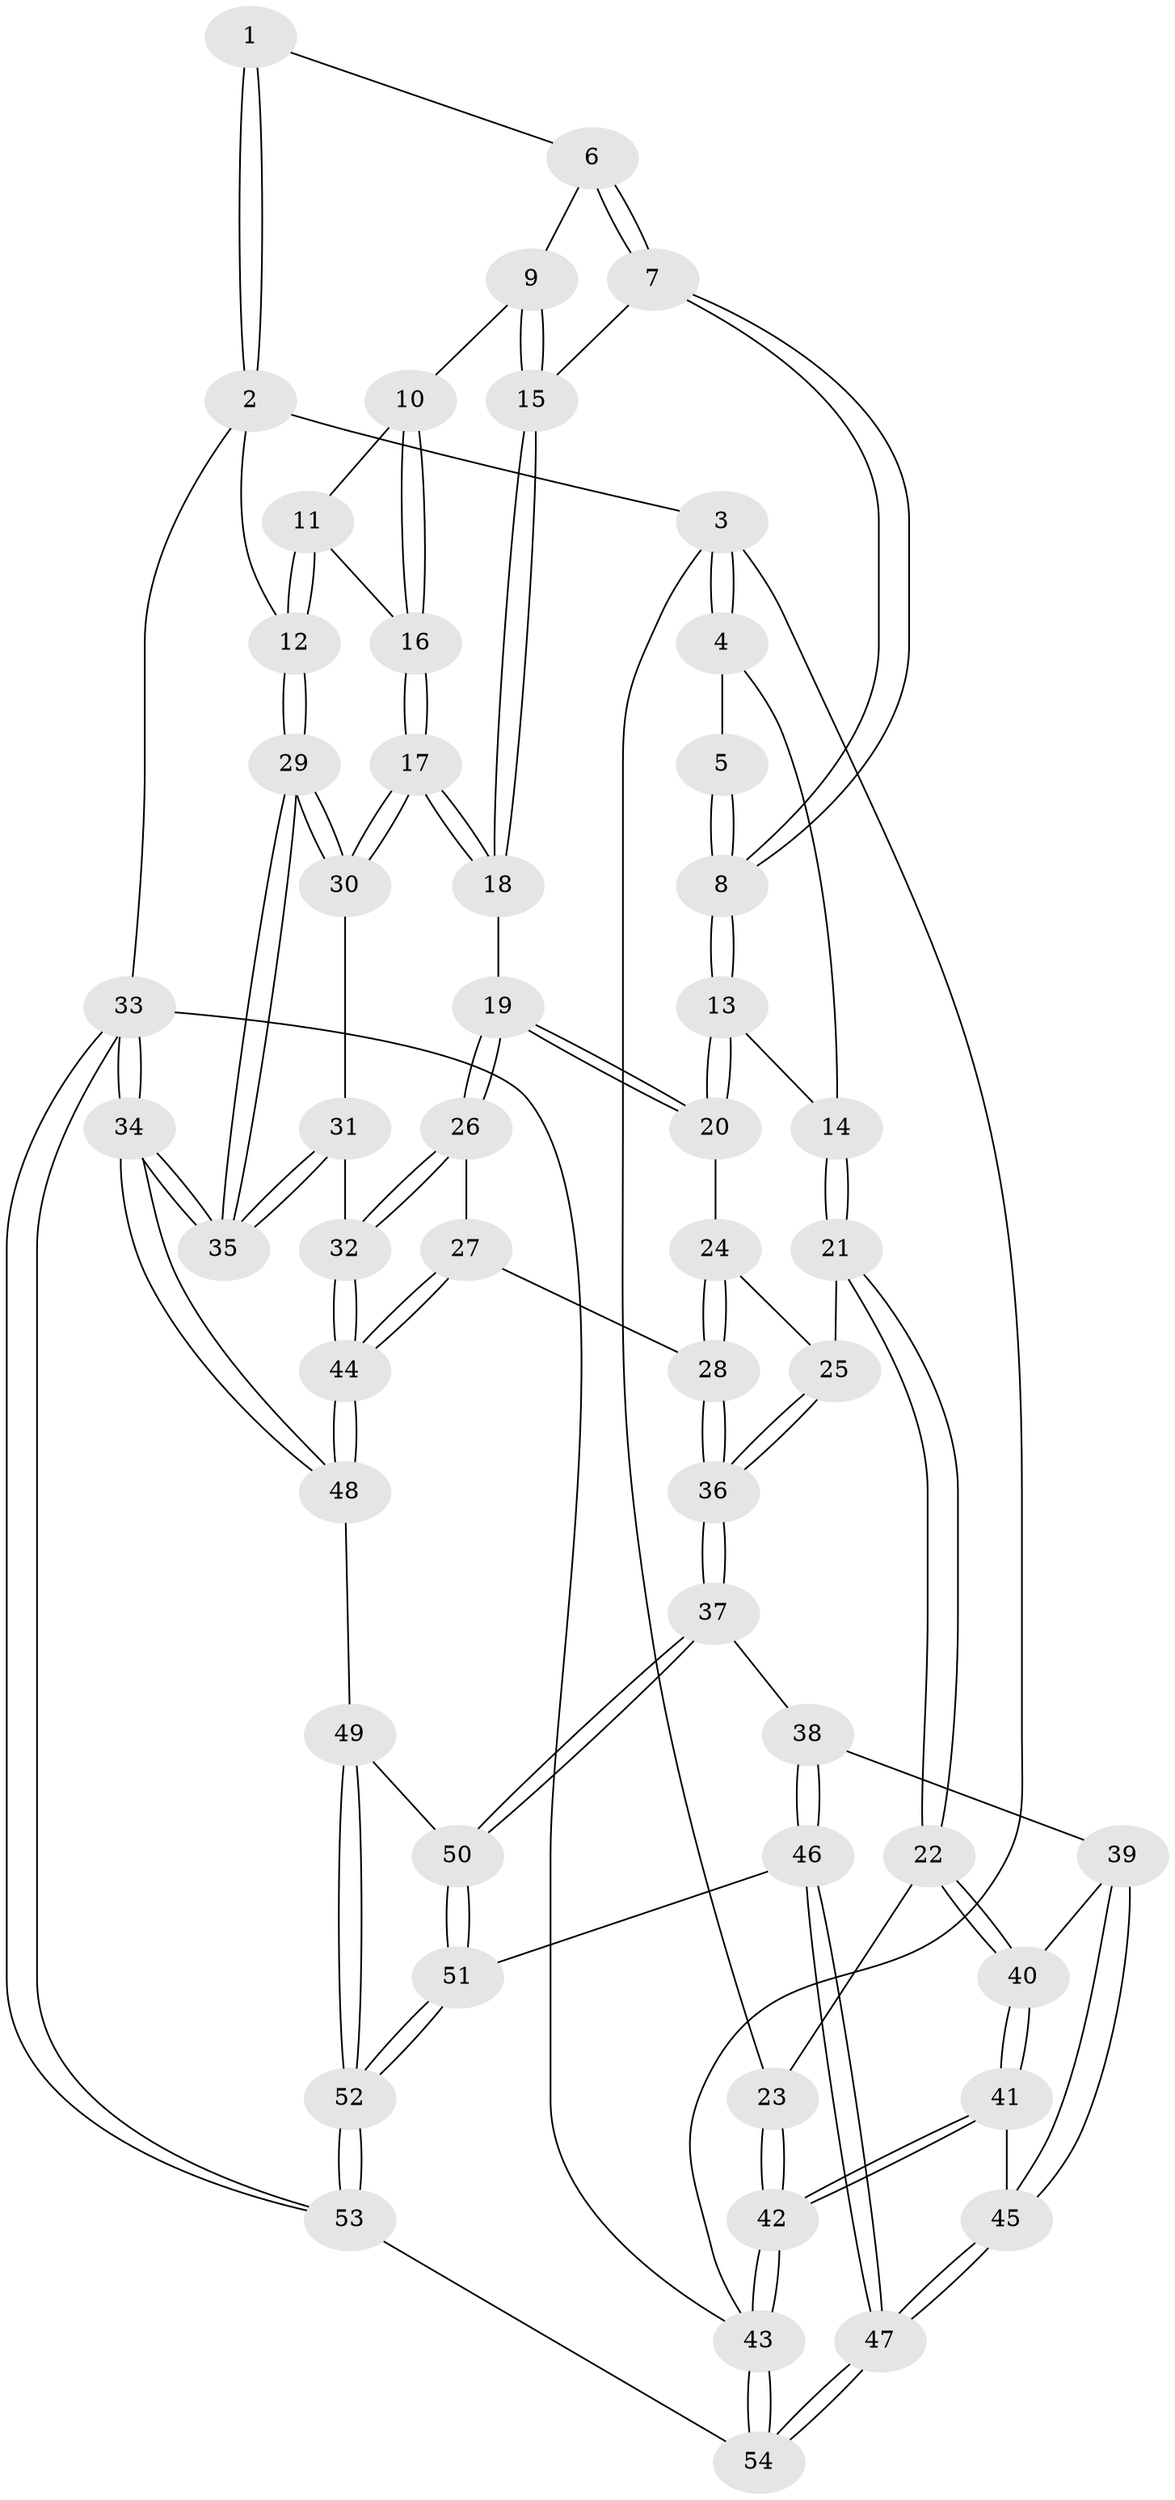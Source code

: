 // coarse degree distribution, {4: 0.45161290322580644, 5: 0.3225806451612903, 6: 0.03225806451612903, 3: 0.1935483870967742}
// Generated by graph-tools (version 1.1) at 2025/42/03/06/25 10:42:33]
// undirected, 54 vertices, 132 edges
graph export_dot {
graph [start="1"]
  node [color=gray90,style=filled];
  1 [pos="+0.621750449190521+0"];
  2 [pos="+1+0"];
  3 [pos="+0+0"];
  4 [pos="+0.26137753557276205+0"];
  5 [pos="+0.5313669823520943+0"];
  6 [pos="+0.730647217497962+0.04586178710986528"];
  7 [pos="+0.6407239032200048+0.2029707301781577"];
  8 [pos="+0.5714038371852376+0.2458879150610093"];
  9 [pos="+0.8433433462680827+0.14474720358108362"];
  10 [pos="+0.9460542073717886+0.13168792593282888"];
  11 [pos="+1+0.03699920807037486"];
  12 [pos="+1+0"];
  13 [pos="+0.5704858654290313+0.24796766975478748"];
  14 [pos="+0.3043608939508841+0.20792886703069402"];
  15 [pos="+0.8054931508553305+0.20493476617746614"];
  16 [pos="+0.8730404601633843+0.3954183666796696"];
  17 [pos="+0.8441981277217404+0.43394217397271667"];
  18 [pos="+0.7654041300602944+0.40899732923457804"];
  19 [pos="+0.7588460843399222+0.41041308870743975"];
  20 [pos="+0.581474166207742+0.28138630208743237"];
  21 [pos="+0.21695199050076996+0.4131914422451272"];
  22 [pos="+0.2164732742545524+0.4134780918618988"];
  23 [pos="+0+0.34989498046426154"];
  24 [pos="+0.5255626721437244+0.35977845405129255"];
  25 [pos="+0.30398331463761913+0.4373960400023457"];
  26 [pos="+0.6756354591620225+0.5084448430230839"];
  27 [pos="+0.5905375651873971+0.5896877800394229"];
  28 [pos="+0.5692390926411519+0.5949832148622216"];
  29 [pos="+1+0.46460622755761144"];
  30 [pos="+0.8930920253160034+0.47674423344263733"];
  31 [pos="+0.8870308682349014+0.6339944003862391"];
  32 [pos="+0.8640034286033373+0.676010575927813"];
  33 [pos="+1+1"];
  34 [pos="+1+1"];
  35 [pos="+1+0.675998594099752"];
  36 [pos="+0.5565945188083685+0.6018677389606877"];
  37 [pos="+0.5462604866560709+0.6239335450060087"];
  38 [pos="+0.37303313824876355+0.6793602860082785"];
  39 [pos="+0.24708838060682195+0.6388478266831413"];
  40 [pos="+0.21030621234688374+0.5290930725117882"];
  41 [pos="+0+0.7881363217645457"];
  42 [pos="+0+0.8076793461465234"];
  43 [pos="+0+1"];
  44 [pos="+0.8303941277166046+0.7584485937727182"];
  45 [pos="+0.20834573973464277+0.8371098877007713"];
  46 [pos="+0.37916470967177685+0.9085845948320258"];
  47 [pos="+0.31987463825795376+0.9699418578059139"];
  48 [pos="+0.8328689429966823+0.7734663836934791"];
  49 [pos="+0.7806837306744165+0.8153189828518336"];
  50 [pos="+0.536573009175683+0.7845942946674637"];
  51 [pos="+0.5215031666698725+0.8148044152991373"];
  52 [pos="+0.6882199152394973+0.9871399326044624"];
  53 [pos="+0.6907731702490262+1"];
  54 [pos="+0.318980260089843+1"];
  1 -- 2;
  1 -- 2;
  1 -- 6;
  2 -- 3;
  2 -- 12;
  2 -- 33;
  3 -- 4;
  3 -- 4;
  3 -- 23;
  3 -- 43;
  4 -- 5;
  4 -- 14;
  5 -- 8;
  5 -- 8;
  6 -- 7;
  6 -- 7;
  6 -- 9;
  7 -- 8;
  7 -- 8;
  7 -- 15;
  8 -- 13;
  8 -- 13;
  9 -- 10;
  9 -- 15;
  9 -- 15;
  10 -- 11;
  10 -- 16;
  10 -- 16;
  11 -- 12;
  11 -- 12;
  11 -- 16;
  12 -- 29;
  12 -- 29;
  13 -- 14;
  13 -- 20;
  13 -- 20;
  14 -- 21;
  14 -- 21;
  15 -- 18;
  15 -- 18;
  16 -- 17;
  16 -- 17;
  17 -- 18;
  17 -- 18;
  17 -- 30;
  17 -- 30;
  18 -- 19;
  19 -- 20;
  19 -- 20;
  19 -- 26;
  19 -- 26;
  20 -- 24;
  21 -- 22;
  21 -- 22;
  21 -- 25;
  22 -- 23;
  22 -- 40;
  22 -- 40;
  23 -- 42;
  23 -- 42;
  24 -- 25;
  24 -- 28;
  24 -- 28;
  25 -- 36;
  25 -- 36;
  26 -- 27;
  26 -- 32;
  26 -- 32;
  27 -- 28;
  27 -- 44;
  27 -- 44;
  28 -- 36;
  28 -- 36;
  29 -- 30;
  29 -- 30;
  29 -- 35;
  29 -- 35;
  30 -- 31;
  31 -- 32;
  31 -- 35;
  31 -- 35;
  32 -- 44;
  32 -- 44;
  33 -- 34;
  33 -- 34;
  33 -- 53;
  33 -- 53;
  33 -- 43;
  34 -- 35;
  34 -- 35;
  34 -- 48;
  34 -- 48;
  36 -- 37;
  36 -- 37;
  37 -- 38;
  37 -- 50;
  37 -- 50;
  38 -- 39;
  38 -- 46;
  38 -- 46;
  39 -- 40;
  39 -- 45;
  39 -- 45;
  40 -- 41;
  40 -- 41;
  41 -- 42;
  41 -- 42;
  41 -- 45;
  42 -- 43;
  42 -- 43;
  43 -- 54;
  43 -- 54;
  44 -- 48;
  44 -- 48;
  45 -- 47;
  45 -- 47;
  46 -- 47;
  46 -- 47;
  46 -- 51;
  47 -- 54;
  47 -- 54;
  48 -- 49;
  49 -- 50;
  49 -- 52;
  49 -- 52;
  50 -- 51;
  50 -- 51;
  51 -- 52;
  51 -- 52;
  52 -- 53;
  52 -- 53;
  53 -- 54;
}
